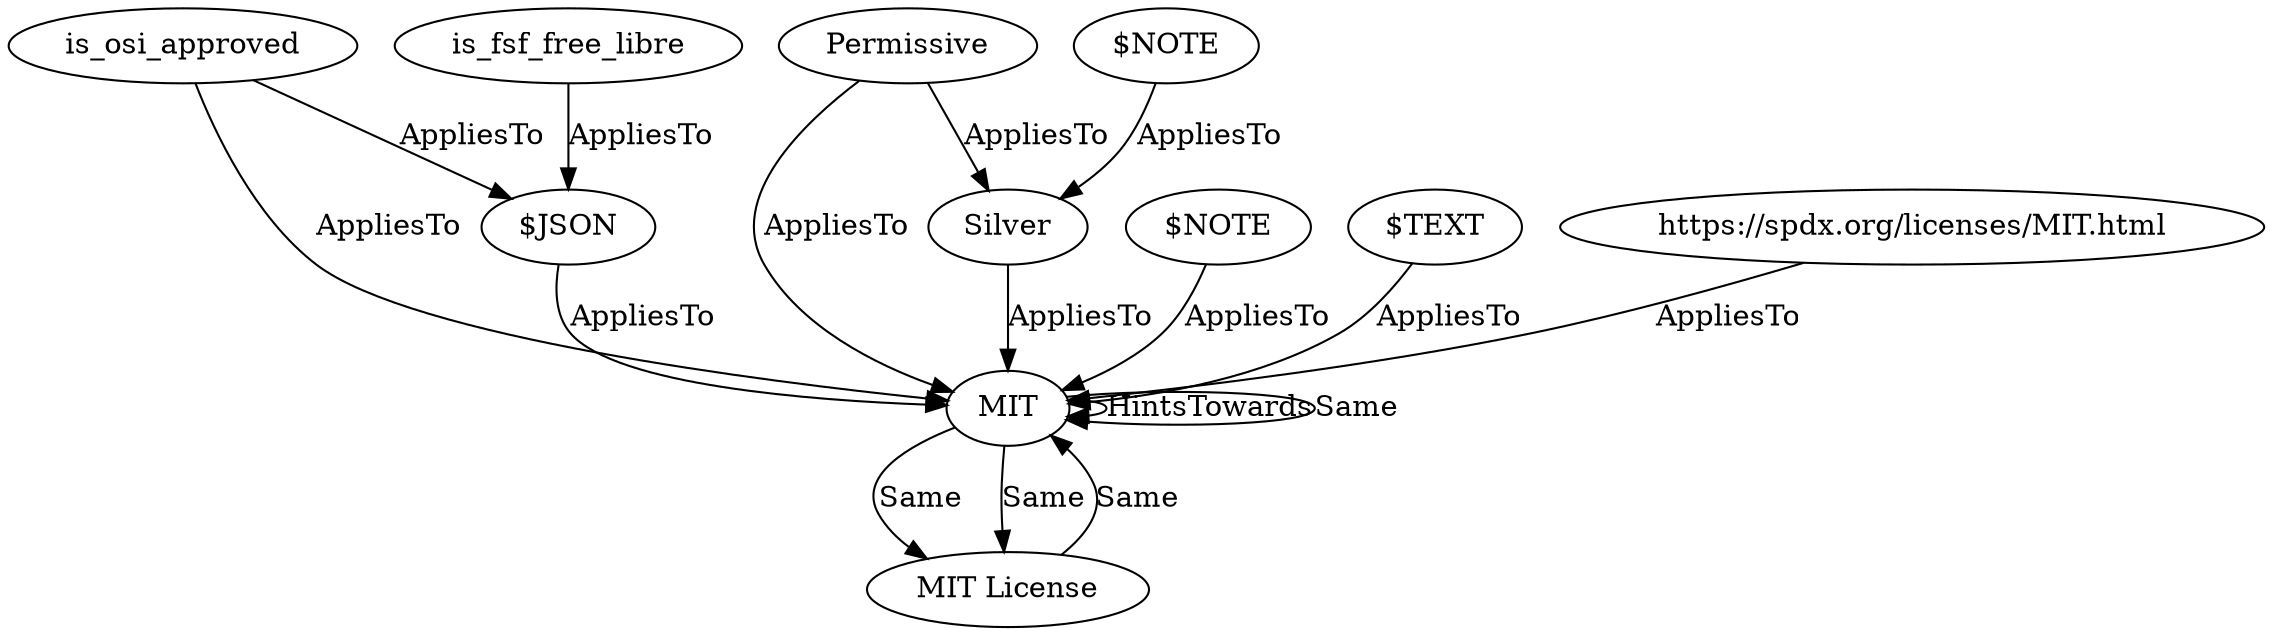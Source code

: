 digraph {
    3 [ label = "is_osi_approved" ]
    13 [ label = "is_fsf_free_libre" ]
    870 [ label = "MIT" ]
    871 [ label = "MIT License" ]
    872 [ label = "$JSON" ]
    1540 [ label = "Permissive" ]
    1614 [ label = "$NOTE" ]
    5848 [ label = "$TEXT" ]
    9676 [ label = "https://spdx.org/licenses/MIT.html" ]
    9685 [ label = "Silver" ]
    9686 [ label = "$NOTE" ]
    871 -> 870 [ label = "Same" ]
    872 -> 870 [ label = "AppliesTo" ]
    13 -> 872 [ label = "AppliesTo" ]
    3 -> 872 [ label = "AppliesTo" ]
    870 -> 870 [ label = "HintsTowards" ]
    870 -> 870 [ label = "Same" ]
    870 -> 871 [ label = "Same" ]
    1540 -> 870 [ label = "AppliesTo" ]
    5848 -> 870 [ label = "AppliesTo" ]
    3 -> 870 [ label = "AppliesTo" ]
    1614 -> 870 [ label = "AppliesTo" ]
    870 -> 871 [ label = "Same" ]
    9676 -> 870 [ label = "AppliesTo" ]
    9685 -> 870 [ label = "AppliesTo" ]
    9686 -> 9685 [ label = "AppliesTo" ]
    1540 -> 9685 [ label = "AppliesTo" ]
}

